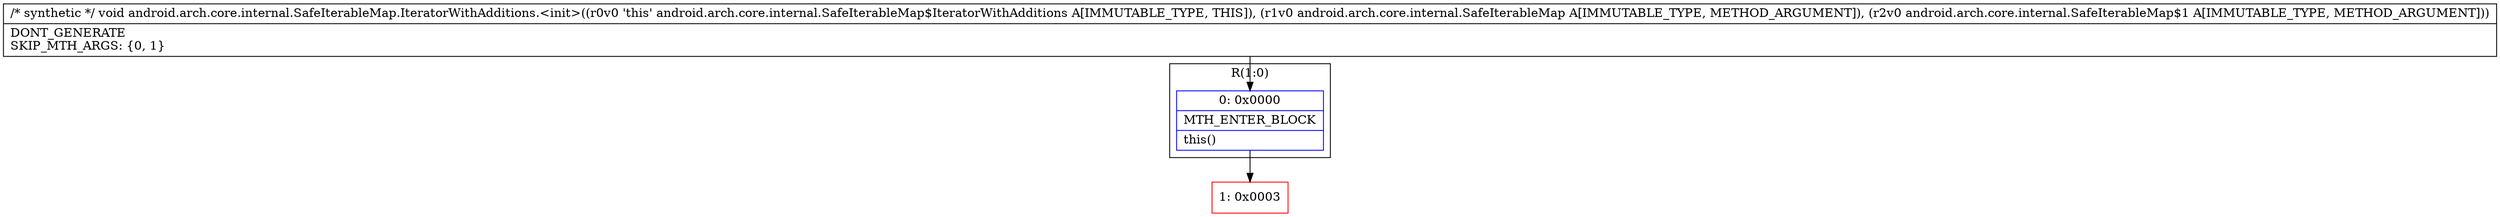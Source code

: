 digraph "CFG forandroid.arch.core.internal.SafeIterableMap.IteratorWithAdditions.\<init\>(Landroid\/arch\/core\/internal\/SafeIterableMap;Landroid\/arch\/core\/internal\/SafeIterableMap$1;)V" {
subgraph cluster_Region_1040735281 {
label = "R(1:0)";
node [shape=record,color=blue];
Node_0 [shape=record,label="{0\:\ 0x0000|MTH_ENTER_BLOCK\l|this()\l}"];
}
Node_1 [shape=record,color=red,label="{1\:\ 0x0003}"];
MethodNode[shape=record,label="{\/* synthetic *\/ void android.arch.core.internal.SafeIterableMap.IteratorWithAdditions.\<init\>((r0v0 'this' android.arch.core.internal.SafeIterableMap$IteratorWithAdditions A[IMMUTABLE_TYPE, THIS]), (r1v0 android.arch.core.internal.SafeIterableMap A[IMMUTABLE_TYPE, METHOD_ARGUMENT]), (r2v0 android.arch.core.internal.SafeIterableMap$1 A[IMMUTABLE_TYPE, METHOD_ARGUMENT]))  | DONT_GENERATE\lSKIP_MTH_ARGS: \{0, 1\}\l}"];
MethodNode -> Node_0;
Node_0 -> Node_1;
}

